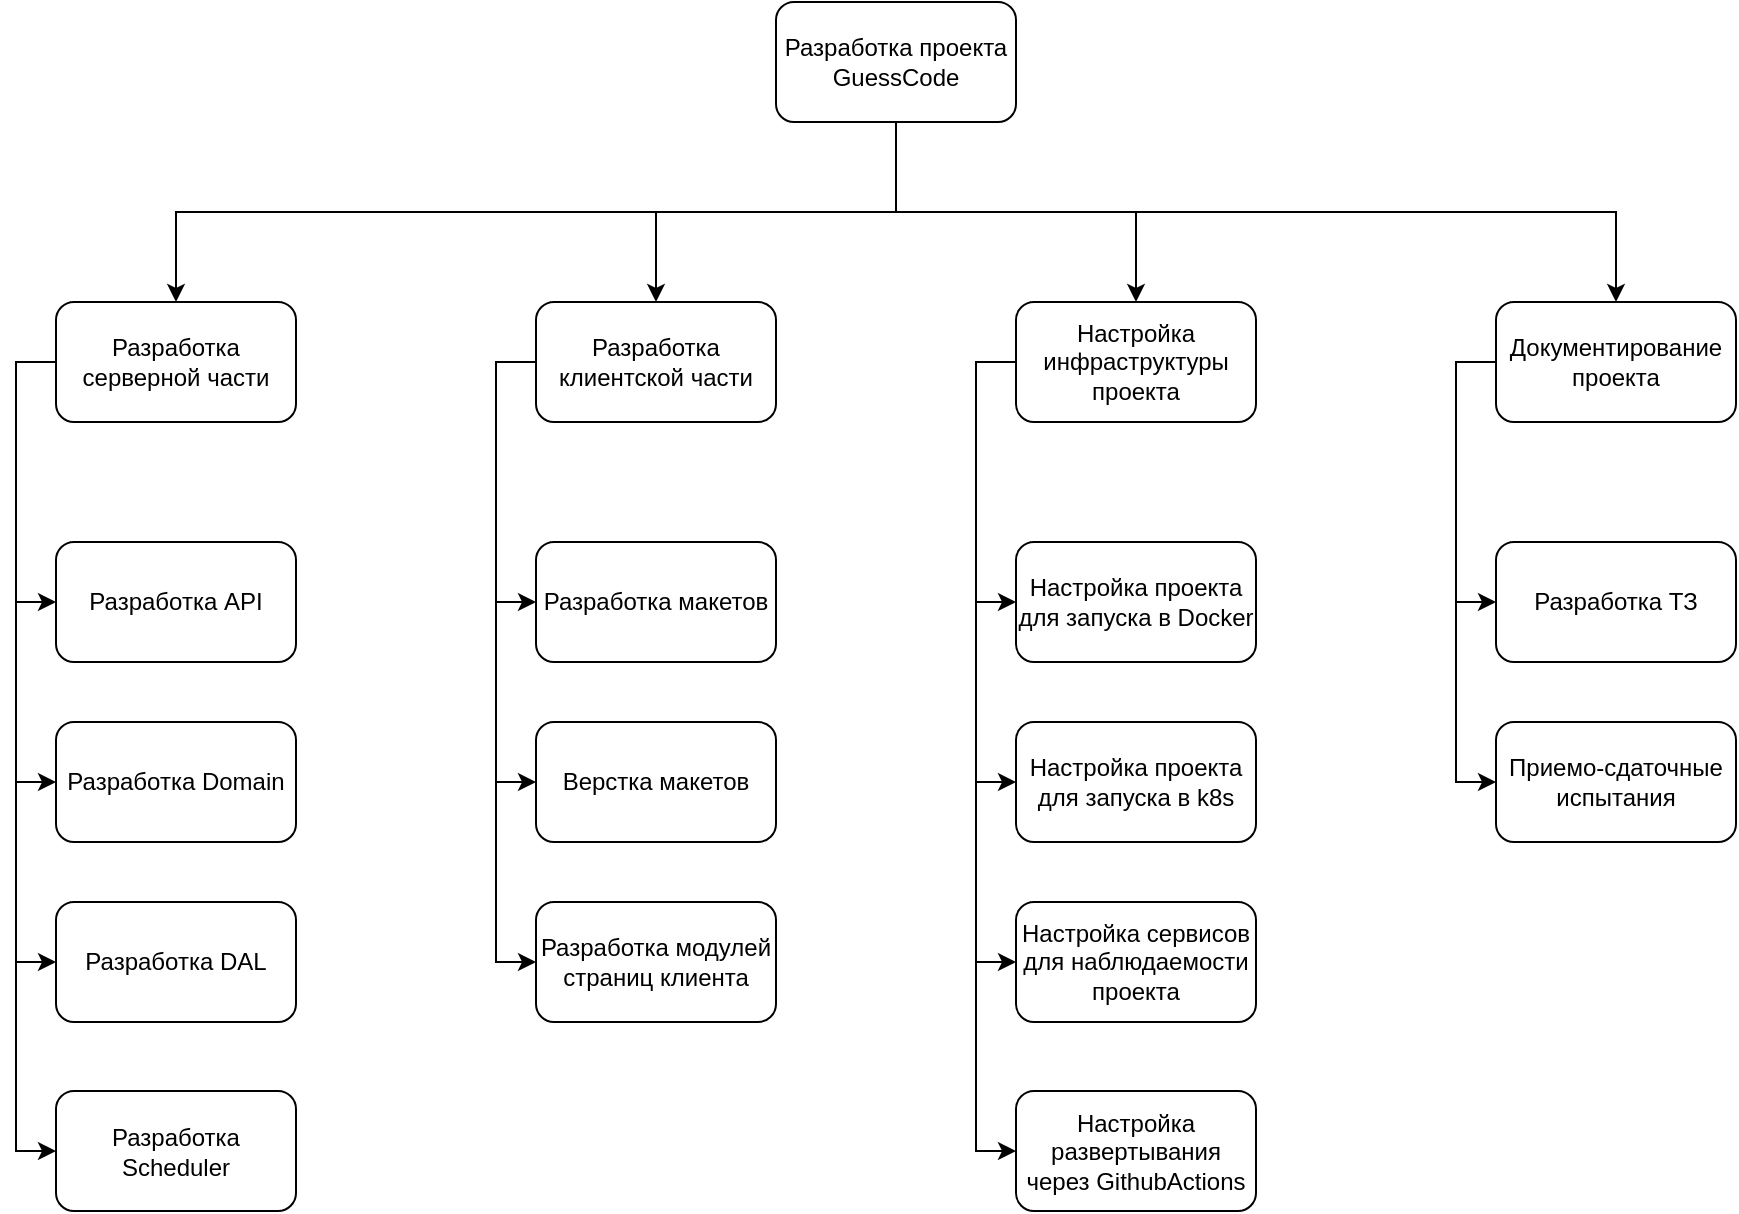 <mxfile version="20.3.0" type="device"><diagram id="OUsoSa7xh8NiM-7ACgM8" name="Страница 1"><mxGraphModel dx="2249" dy="865" grid="1" gridSize="10" guides="1" tooltips="1" connect="1" arrows="1" fold="1" page="1" pageScale="1" pageWidth="827" pageHeight="1169" math="0" shadow="0"><root><mxCell id="0"/><mxCell id="1" parent="0"/><mxCell id="bmXov8r9AmRfZovApbLZ-29" style="edgeStyle=orthogonalEdgeStyle;rounded=0;orthogonalLoop=1;jettySize=auto;html=1;exitX=0.5;exitY=1;exitDx=0;exitDy=0;entryX=0.5;entryY=0;entryDx=0;entryDy=0;" parent="1" source="bmXov8r9AmRfZovApbLZ-1" target="bmXov8r9AmRfZovApbLZ-3" edge="1"><mxGeometry relative="1" as="geometry"/></mxCell><mxCell id="bmXov8r9AmRfZovApbLZ-30" style="edgeStyle=orthogonalEdgeStyle;rounded=0;orthogonalLoop=1;jettySize=auto;html=1;exitX=0.5;exitY=1;exitDx=0;exitDy=0;entryX=0.5;entryY=0;entryDx=0;entryDy=0;" parent="1" source="bmXov8r9AmRfZovApbLZ-1" target="bmXov8r9AmRfZovApbLZ-4" edge="1"><mxGeometry relative="1" as="geometry"/></mxCell><mxCell id="bmXov8r9AmRfZovApbLZ-31" style="edgeStyle=orthogonalEdgeStyle;rounded=0;orthogonalLoop=1;jettySize=auto;html=1;exitX=0.5;exitY=1;exitDx=0;exitDy=0;entryX=0.5;entryY=0;entryDx=0;entryDy=0;" parent="1" source="bmXov8r9AmRfZovApbLZ-1" target="bmXov8r9AmRfZovApbLZ-5" edge="1"><mxGeometry relative="1" as="geometry"/></mxCell><mxCell id="bmXov8r9AmRfZovApbLZ-32" style="edgeStyle=orthogonalEdgeStyle;rounded=0;orthogonalLoop=1;jettySize=auto;html=1;exitX=0.5;exitY=1;exitDx=0;exitDy=0;entryX=0.5;entryY=0;entryDx=0;entryDy=0;" parent="1" source="bmXov8r9AmRfZovApbLZ-1" target="bmXov8r9AmRfZovApbLZ-6" edge="1"><mxGeometry relative="1" as="geometry"/></mxCell><mxCell id="bmXov8r9AmRfZovApbLZ-1" value="Разработка проекта GuessCode" style="rounded=1;whiteSpace=wrap;html=1;" parent="1" vertex="1"><mxGeometry x="360" y="40" width="120" height="60" as="geometry"/></mxCell><mxCell id="bmXov8r9AmRfZovApbLZ-10" style="edgeStyle=orthogonalEdgeStyle;rounded=0;orthogonalLoop=1;jettySize=auto;html=1;exitX=0;exitY=0.5;exitDx=0;exitDy=0;entryX=0;entryY=0.5;entryDx=0;entryDy=0;" parent="1" source="bmXov8r9AmRfZovApbLZ-3" target="bmXov8r9AmRfZovApbLZ-7" edge="1"><mxGeometry relative="1" as="geometry"/></mxCell><mxCell id="bmXov8r9AmRfZovApbLZ-11" style="edgeStyle=orthogonalEdgeStyle;rounded=0;orthogonalLoop=1;jettySize=auto;html=1;exitX=0;exitY=0.5;exitDx=0;exitDy=0;entryX=0;entryY=0.5;entryDx=0;entryDy=0;" parent="1" source="bmXov8r9AmRfZovApbLZ-3" target="bmXov8r9AmRfZovApbLZ-8" edge="1"><mxGeometry relative="1" as="geometry"/></mxCell><mxCell id="bmXov8r9AmRfZovApbLZ-12" style="edgeStyle=orthogonalEdgeStyle;rounded=0;orthogonalLoop=1;jettySize=auto;html=1;exitX=0;exitY=0.5;exitDx=0;exitDy=0;entryX=0;entryY=0.5;entryDx=0;entryDy=0;" parent="1" source="bmXov8r9AmRfZovApbLZ-3" target="bmXov8r9AmRfZovApbLZ-9" edge="1"><mxGeometry relative="1" as="geometry"/></mxCell><mxCell id="RZFUCPjuzHMZAAHiPQns-2" style="edgeStyle=orthogonalEdgeStyle;rounded=0;orthogonalLoop=1;jettySize=auto;html=1;exitX=0;exitY=0.5;exitDx=0;exitDy=0;entryX=0;entryY=0.5;entryDx=0;entryDy=0;" edge="1" parent="1" source="bmXov8r9AmRfZovApbLZ-3" target="RZFUCPjuzHMZAAHiPQns-1"><mxGeometry relative="1" as="geometry"/></mxCell><mxCell id="bmXov8r9AmRfZovApbLZ-3" value="Разработка серверной части" style="rounded=1;whiteSpace=wrap;html=1;" parent="1" vertex="1"><mxGeometry y="190" width="120" height="60" as="geometry"/></mxCell><mxCell id="bmXov8r9AmRfZovApbLZ-22" style="edgeStyle=orthogonalEdgeStyle;rounded=0;orthogonalLoop=1;jettySize=auto;html=1;exitX=0;exitY=0.5;exitDx=0;exitDy=0;entryX=0;entryY=0.5;entryDx=0;entryDy=0;" parent="1" source="bmXov8r9AmRfZovApbLZ-4" target="bmXov8r9AmRfZovApbLZ-19" edge="1"><mxGeometry relative="1" as="geometry"/></mxCell><mxCell id="bmXov8r9AmRfZovApbLZ-23" style="edgeStyle=orthogonalEdgeStyle;rounded=0;orthogonalLoop=1;jettySize=auto;html=1;exitX=0;exitY=0.5;exitDx=0;exitDy=0;entryX=0;entryY=0.5;entryDx=0;entryDy=0;" parent="1" source="bmXov8r9AmRfZovApbLZ-4" target="bmXov8r9AmRfZovApbLZ-20" edge="1"><mxGeometry relative="1" as="geometry"/></mxCell><mxCell id="bmXov8r9AmRfZovApbLZ-24" style="edgeStyle=orthogonalEdgeStyle;rounded=0;orthogonalLoop=1;jettySize=auto;html=1;exitX=0;exitY=0.5;exitDx=0;exitDy=0;entryX=0;entryY=0.5;entryDx=0;entryDy=0;" parent="1" source="bmXov8r9AmRfZovApbLZ-4" target="bmXov8r9AmRfZovApbLZ-21" edge="1"><mxGeometry relative="1" as="geometry"/></mxCell><mxCell id="bmXov8r9AmRfZovApbLZ-4" value="Разработка клиентской части" style="rounded=1;whiteSpace=wrap;html=1;" parent="1" vertex="1"><mxGeometry x="240" y="190" width="120" height="60" as="geometry"/></mxCell><mxCell id="bmXov8r9AmRfZovApbLZ-16" style="edgeStyle=orthogonalEdgeStyle;rounded=0;orthogonalLoop=1;jettySize=auto;html=1;exitX=0;exitY=0.5;exitDx=0;exitDy=0;entryX=0;entryY=0.5;entryDx=0;entryDy=0;" parent="1" source="bmXov8r9AmRfZovApbLZ-5" target="bmXov8r9AmRfZovApbLZ-13" edge="1"><mxGeometry relative="1" as="geometry"/></mxCell><mxCell id="bmXov8r9AmRfZovApbLZ-17" style="edgeStyle=orthogonalEdgeStyle;rounded=0;orthogonalLoop=1;jettySize=auto;html=1;exitX=0;exitY=0.5;exitDx=0;exitDy=0;entryX=0;entryY=0.5;entryDx=0;entryDy=0;" parent="1" source="bmXov8r9AmRfZovApbLZ-5" target="bmXov8r9AmRfZovApbLZ-14" edge="1"><mxGeometry relative="1" as="geometry"/></mxCell><mxCell id="bmXov8r9AmRfZovApbLZ-18" style="edgeStyle=orthogonalEdgeStyle;rounded=0;orthogonalLoop=1;jettySize=auto;html=1;exitX=0;exitY=0.5;exitDx=0;exitDy=0;entryX=0;entryY=0.5;entryDx=0;entryDy=0;" parent="1" source="bmXov8r9AmRfZovApbLZ-5" target="bmXov8r9AmRfZovApbLZ-15" edge="1"><mxGeometry relative="1" as="geometry"/></mxCell><mxCell id="-BlcRgi0DwSCLP_-NYfM-2" style="edgeStyle=orthogonalEdgeStyle;rounded=0;orthogonalLoop=1;jettySize=auto;html=1;exitX=0;exitY=0.5;exitDx=0;exitDy=0;entryX=0;entryY=0.5;entryDx=0;entryDy=0;" parent="1" source="bmXov8r9AmRfZovApbLZ-5" target="-BlcRgi0DwSCLP_-NYfM-1" edge="1"><mxGeometry relative="1" as="geometry"/></mxCell><mxCell id="bmXov8r9AmRfZovApbLZ-5" value="Настройка инфраструктуры проекта" style="rounded=1;whiteSpace=wrap;html=1;" parent="1" vertex="1"><mxGeometry x="480" y="190" width="120" height="60" as="geometry"/></mxCell><mxCell id="bmXov8r9AmRfZovApbLZ-27" style="edgeStyle=orthogonalEdgeStyle;rounded=0;orthogonalLoop=1;jettySize=auto;html=1;exitX=0;exitY=0.5;exitDx=0;exitDy=0;entryX=0;entryY=0.5;entryDx=0;entryDy=0;" parent="1" source="bmXov8r9AmRfZovApbLZ-6" target="bmXov8r9AmRfZovApbLZ-25" edge="1"><mxGeometry relative="1" as="geometry"/></mxCell><mxCell id="bmXov8r9AmRfZovApbLZ-28" style="edgeStyle=orthogonalEdgeStyle;rounded=0;orthogonalLoop=1;jettySize=auto;html=1;exitX=0;exitY=0.5;exitDx=0;exitDy=0;entryX=0;entryY=0.5;entryDx=0;entryDy=0;" parent="1" source="bmXov8r9AmRfZovApbLZ-6" target="bmXov8r9AmRfZovApbLZ-26" edge="1"><mxGeometry relative="1" as="geometry"/></mxCell><mxCell id="bmXov8r9AmRfZovApbLZ-6" value="Документирование проекта" style="rounded=1;whiteSpace=wrap;html=1;" parent="1" vertex="1"><mxGeometry x="720" y="190" width="120" height="60" as="geometry"/></mxCell><mxCell id="bmXov8r9AmRfZovApbLZ-7" value="Разработка API" style="rounded=1;whiteSpace=wrap;html=1;" parent="1" vertex="1"><mxGeometry y="310" width="120" height="60" as="geometry"/></mxCell><mxCell id="bmXov8r9AmRfZovApbLZ-8" value="Разработка Domain" style="rounded=1;whiteSpace=wrap;html=1;" parent="1" vertex="1"><mxGeometry y="400" width="120" height="60" as="geometry"/></mxCell><mxCell id="bmXov8r9AmRfZovApbLZ-9" value="Разработка DAL" style="rounded=1;whiteSpace=wrap;html=1;" parent="1" vertex="1"><mxGeometry y="490" width="120" height="60" as="geometry"/></mxCell><mxCell id="bmXov8r9AmRfZovApbLZ-13" value="Настройка проекта для запуска в Docker" style="rounded=1;whiteSpace=wrap;html=1;" parent="1" vertex="1"><mxGeometry x="480" y="310" width="120" height="60" as="geometry"/></mxCell><mxCell id="bmXov8r9AmRfZovApbLZ-14" value="Настройка проекта для запуска в k8s" style="rounded=1;whiteSpace=wrap;html=1;" parent="1" vertex="1"><mxGeometry x="480" y="400" width="120" height="60" as="geometry"/></mxCell><mxCell id="bmXov8r9AmRfZovApbLZ-15" value="Настройка сервисов для наблюдаемости проекта" style="rounded=1;whiteSpace=wrap;html=1;" parent="1" vertex="1"><mxGeometry x="480" y="490" width="120" height="60" as="geometry"/></mxCell><mxCell id="bmXov8r9AmRfZovApbLZ-19" value="Разработка макетов" style="rounded=1;whiteSpace=wrap;html=1;" parent="1" vertex="1"><mxGeometry x="240" y="310" width="120" height="60" as="geometry"/></mxCell><mxCell id="bmXov8r9AmRfZovApbLZ-20" value="Верстка макетов" style="rounded=1;whiteSpace=wrap;html=1;" parent="1" vertex="1"><mxGeometry x="240" y="400" width="120" height="60" as="geometry"/></mxCell><mxCell id="bmXov8r9AmRfZovApbLZ-21" value="Разработка модулей страниц клиента" style="rounded=1;whiteSpace=wrap;html=1;" parent="1" vertex="1"><mxGeometry x="240" y="490" width="120" height="60" as="geometry"/></mxCell><mxCell id="bmXov8r9AmRfZovApbLZ-25" value="Разработка ТЗ" style="rounded=1;whiteSpace=wrap;html=1;" parent="1" vertex="1"><mxGeometry x="720" y="310" width="120" height="60" as="geometry"/></mxCell><mxCell id="bmXov8r9AmRfZovApbLZ-26" value="Приемо-сдаточные испытания" style="rounded=1;whiteSpace=wrap;html=1;" parent="1" vertex="1"><mxGeometry x="720" y="400" width="120" height="60" as="geometry"/></mxCell><mxCell id="-BlcRgi0DwSCLP_-NYfM-1" value="Настройка развертывания через GithubActions" style="rounded=1;whiteSpace=wrap;html=1;" parent="1" vertex="1"><mxGeometry x="480" y="584.5" width="120" height="60" as="geometry"/></mxCell><mxCell id="RZFUCPjuzHMZAAHiPQns-1" value="Разработка Scheduler" style="rounded=1;whiteSpace=wrap;html=1;" vertex="1" parent="1"><mxGeometry y="584.5" width="120" height="60" as="geometry"/></mxCell></root></mxGraphModel></diagram></mxfile>
